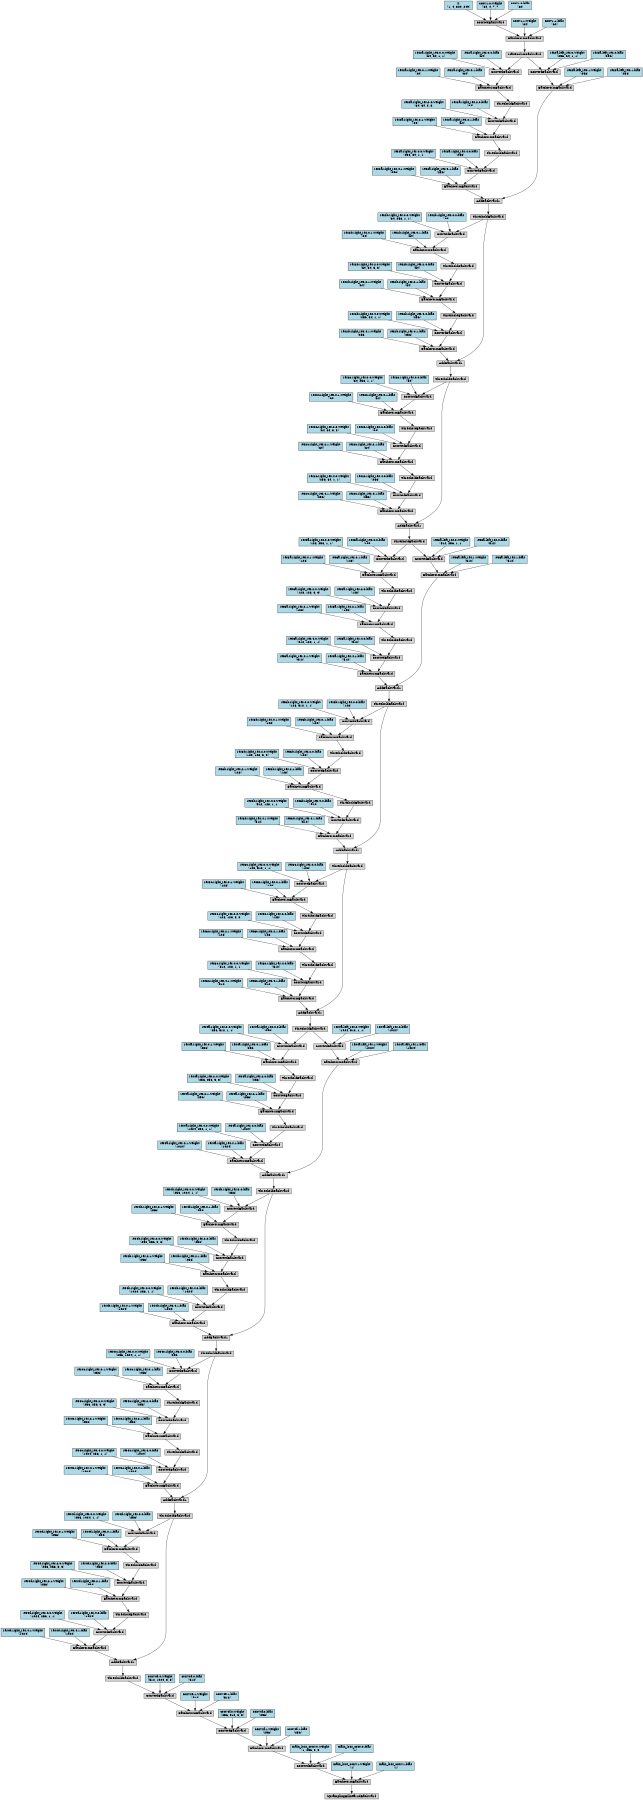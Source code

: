 digraph {
	graph [size="12,12"]
	node [align=left fontsize=12 height=0.2 ranksep=0.1 shape=box style=filled]
	140677910845576 [label=UpsamplingBilinear2dBackward]
	140677790876672 -> 140677910845576
	140677790876672 [label=BatchNormBackward]
	140677790876840 -> 140677790876672
	140677790876840 [label=ConvNdBackward]
	140677790877176 -> 140677790876840
	140677790877176 [label=BatchNormBackward]
	140677790877400 -> 140677790877176
	140677790877400 [label=ConvNdBackward]
	140677790877624 -> 140677790877400
	140677790877624 [label=BatchNormBackward]
	140677790877848 -> 140677790877624
	140677790877848 [label=ConvNdBackward]
	140677790878072 -> 140677790877848
	140677790878072 [label=ThresholdBackward]
	140677790878296 -> 140677790878072
	140677790878296 [label=AddBackward1]
	140677790878408 -> 140677790878296
	140677790878408 [label=ThresholdBackward]
	140677790878576 -> 140677790878408
	140677790878576 [label=AddBackward1]
	140677790878688 -> 140677790878576
	140677790878688 [label=ThresholdBackward]
	140677790878856 -> 140677790878688
	140677790878856 [label=AddBackward1]
	140677790878968 -> 140677790878856
	140677790878968 [label=ThresholdBackward]
	140677790879136 -> 140677790878968
	140677790879136 [label=AddBackward1]
	140677790879248 -> 140677790879136
	140677790879248 [label=BatchNormBackward]
	140677790879416 -> 140677790879248
	140677790879416 [label=ConvNdBackward]
	140677790879640 -> 140677790879416
	140677790879640 [label=ThresholdBackward]
	140677695738040 -> 140677790879640
	140677695738040 [label=AddBackward1]
	140677695738152 -> 140677695738040
	140677695738152 [label=ThresholdBackward]
	140677695738320 -> 140677695738152
	140677695738320 [label=AddBackward1]
	140677695738432 -> 140677695738320
	140677695738432 [label=ThresholdBackward]
	140677695738600 -> 140677695738432
	140677695738600 [label=AddBackward1]
	140677695738712 -> 140677695738600
	140677695738712 [label=BatchNormBackward]
	140677695738880 -> 140677695738712
	140677695738880 [label=ConvNdBackward]
	140677695739104 -> 140677695738880
	140677695739104 [label=ThresholdBackward]
	140677695739328 -> 140677695739104
	140677695739328 [label=AddBackward1]
	140677695739440 -> 140677695739328
	140677695739440 [label=ThresholdBackward]
	140677695739608 -> 140677695739440
	140677695739608 [label=AddBackward1]
	140677695739720 -> 140677695739608
	140677695739720 [label=ThresholdBackward]
	140677695739888 -> 140677695739720
	140677695739888 [label=AddBackward1]
	140677695740000 -> 140677695739888
	140677695740000 [label=BatchNormBackward]
	140677695740168 -> 140677695740000
	140677695740168 [label=ConvNdBackward]
	140677695740392 -> 140677695740168
	140677695740392 [label=MaxPool2DBackward]
	140677695740616 -> 140677695740392
	140677695740616 [label=BatchNormBackward]
	140677695740728 -> 140677695740616
	140677695740728 [label=ConvNdBackward]
	140677695740952 -> 140677695740728
	140677695740952 [label="x
 (1, 4, 320, 240)" fillcolor=lightblue]
	140677695741008 -> 140677695740728
	140677695741008 [label="conv1.0.weight
 (64, 4, 7, 7)" fillcolor=lightblue]
	140677695741064 -> 140677695740728
	140677695741064 [label="conv1.0.bias
 (64)" fillcolor=lightblue]
	140677695740784 -> 140677695740616
	140677695740784 [label="conv1.1.weight
 (64)" fillcolor=lightblue]
	140677695740840 -> 140677695740616
	140677695740840 [label="conv1.1.bias
 (64)" fillcolor=lightblue]
	140677695740448 -> 140677695740168
	140677695740448 [label="res2a.left_res.0.weight
 (256, 64, 1, 1)" fillcolor=lightblue]
	140677695740504 -> 140677695740168
	140677695740504 [label="res2a.left_res.0.bias
 (256)" fillcolor=lightblue]
	140677695740224 -> 140677695740000
	140677695740224 [label="res2a.left_res.1.weight
 (256)" fillcolor=lightblue]
	140677695740280 -> 140677695740000
	140677695740280 [label="res2a.left_res.1.bias
 (256)" fillcolor=lightblue]
	140677695740056 -> 140677695739888
	140677695740056 [label=BatchNormBackward]
	140677695740336 -> 140677695740056
	140677695740336 [label=ConvNdBackward]
	140677695740672 -> 140677695740336
	140677695740672 [label=ThresholdBackward]
	140677695741344 -> 140677695740672
	140677695741344 [label=BatchNormBackward]
	140677695741456 -> 140677695741344
	140677695741456 [label=ConvNdBackward]
	140677695741680 -> 140677695741456
	140677695741680 [label=ThresholdBackward]
	140677695741904 -> 140677695741680
	140677695741904 [label=BatchNormBackward]
	140677695766712 -> 140677695741904
	140677695766712 [label=ConvNdBackward]
	140677695740392 -> 140677695766712
	140677695766936 -> 140677695766712
	140677695766936 [label="res2a.right_res.0.0.weight
 (64, 64, 1, 1)" fillcolor=lightblue]
	140677695766992 -> 140677695766712
	140677695766992 [label="res2a.right_res.0.0.bias
 (64)" fillcolor=lightblue]
	140677695766768 -> 140677695741904
	140677695766768 [label="res2a.right_res.0.1.weight
 (64)" fillcolor=lightblue]
	140677695766824 -> 140677695741904
	140677695766824 [label="res2a.right_res.0.1.bias
 (64)" fillcolor=lightblue]
	140677695741736 -> 140677695741456
	140677695741736 [label="res2a.right_res.2.0.weight
 (64, 64, 3, 3)" fillcolor=lightblue]
	140677695741792 -> 140677695741456
	140677695741792 [label="res2a.right_res.2.0.bias
 (64)" fillcolor=lightblue]
	140677695741512 -> 140677695741344
	140677695741512 [label="res2a.right_res.2.1.weight
 (64)" fillcolor=lightblue]
	140677695741568 -> 140677695741344
	140677695741568 [label="res2a.right_res.2.1.bias
 (64)" fillcolor=lightblue]
	140677695741288 -> 140677695740336
	140677695741288 [label="res2a.right_res.4.0.weight
 (256, 64, 1, 1)" fillcolor=lightblue]
	140677695741232 -> 140677695740336
	140677695741232 [label="res2a.right_res.4.0.bias
 (256)" fillcolor=lightblue]
	140677695740560 -> 140677695740056
	140677695740560 [label="res2a.right_res.4.1.weight
 (256)" fillcolor=lightblue]
	140677695740896 -> 140677695740056
	140677695740896 [label="res2a.right_res.4.1.bias
 (256)" fillcolor=lightblue]
	140677695739776 -> 140677695739608
	140677695739776 [label=BatchNormBackward]
	140677695739944 -> 140677695739776
	140677695739944 [label=ConvNdBackward]
	140677695741624 -> 140677695739944
	140677695741624 [label=ThresholdBackward]
	140677695767048 -> 140677695741624
	140677695767048 [label=BatchNormBackward]
	140677695767160 -> 140677695767048
	140677695767160 [label=ConvNdBackward]
	140677695767328 -> 140677695767160
	140677695767328 [label=ThresholdBackward]
	140677695767552 -> 140677695767328
	140677695767552 [label=BatchNormBackward]
	140677695767664 -> 140677695767552
	140677695767664 [label=ConvNdBackward]
	140677695739720 -> 140677695767664
	140677695767888 -> 140677695767664
	140677695767888 [label="res2b.right_res.0.0.weight
 (64, 256, 1, 1)" fillcolor=lightblue]
	140677695767944 -> 140677695767664
	140677695767944 [label="res2b.right_res.0.0.bias
 (64)" fillcolor=lightblue]
	140677695767720 -> 140677695767552
	140677695767720 [label="res2b.right_res.0.1.weight
 (64)" fillcolor=lightblue]
	140677695767776 -> 140677695767552
	140677695767776 [label="res2b.right_res.0.1.bias
 (64)" fillcolor=lightblue]
	140677695767384 -> 140677695767160
	140677695767384 [label="res2b.right_res.2.0.weight
 (64, 64, 3, 3)" fillcolor=lightblue]
	140677695767440 -> 140677695767160
	140677695767440 [label="res2b.right_res.2.0.bias
 (64)" fillcolor=lightblue]
	140677695767216 -> 140677695767048
	140677695767216 [label="res2b.right_res.2.1.weight
 (64)" fillcolor=lightblue]
	140677695767104 -> 140677695767048
	140677695767104 [label="res2b.right_res.2.1.bias
 (64)" fillcolor=lightblue]
	140677695741848 -> 140677695739944
	140677695741848 [label="res2b.right_res.4.0.weight
 (256, 64, 1, 1)" fillcolor=lightblue]
	140677695741400 -> 140677695739944
	140677695741400 [label="res2b.right_res.4.0.bias
 (256)" fillcolor=lightblue]
	140677695740112 -> 140677695739776
	140677695740112 [label="res2b.right_res.4.1.weight
 (256)" fillcolor=lightblue]
	140677695741120 -> 140677695739776
	140677695741120 [label="res2b.right_res.4.1.bias
 (256)" fillcolor=lightblue]
	140677695739496 -> 140677695739328
	140677695739496 [label=BatchNormBackward]
	140677695739664 -> 140677695739496
	140677695739664 [label=ConvNdBackward]
	140677695767272 -> 140677695739664
	140677695767272 [label=ThresholdBackward]
	140677695768000 -> 140677695767272
	140677695768000 [label=BatchNormBackward]
	140677695768112 -> 140677695768000
	140677695768112 [label=ConvNdBackward]
	140677695768280 -> 140677695768112
	140677695768280 [label=ThresholdBackward]
	140677695768504 -> 140677695768280
	140677695768504 [label=BatchNormBackward]
	140677695768616 -> 140677695768504
	140677695768616 [label=ConvNdBackward]
	140677695739440 -> 140677695768616
	140677695768840 -> 140677695768616
	140677695768840 [label="res2c.right_res.0.0.weight
 (64, 256, 1, 1)" fillcolor=lightblue]
	140677695768896 -> 140677695768616
	140677695768896 [label="res2c.right_res.0.0.bias
 (64)" fillcolor=lightblue]
	140677695768672 -> 140677695768504
	140677695768672 [label="res2c.right_res.0.1.weight
 (64)" fillcolor=lightblue]
	140677695768728 -> 140677695768504
	140677695768728 [label="res2c.right_res.0.1.bias
 (64)" fillcolor=lightblue]
	140677695768336 -> 140677695768112
	140677695768336 [label="res2c.right_res.2.0.weight
 (64, 64, 3, 3)" fillcolor=lightblue]
	140677695768392 -> 140677695768112
	140677695768392 [label="res2c.right_res.2.0.bias
 (64)" fillcolor=lightblue]
	140677695768168 -> 140677695768000
	140677695768168 [label="res2c.right_res.2.1.weight
 (64)" fillcolor=lightblue]
	140677695768056 -> 140677695768000
	140677695768056 [label="res2c.right_res.2.1.bias
 (64)" fillcolor=lightblue]
	140677695767496 -> 140677695739664
	140677695767496 [label="res2c.right_res.4.0.weight
 (256, 64, 1, 1)" fillcolor=lightblue]
	140677695766600 -> 140677695739664
	140677695766600 [label="res2c.right_res.4.0.bias
 (256)" fillcolor=lightblue]
	140677695739832 -> 140677695739496
	140677695739832 [label="res2c.right_res.4.1.weight
 (256)" fillcolor=lightblue]
	140677695741176 -> 140677695739496
	140677695741176 [label="res2c.right_res.4.1.bias
 (256)" fillcolor=lightblue]
	140677695739160 -> 140677695738880
	140677695739160 [label="res3a.left_res.0.weight
 (512, 256, 1, 1)" fillcolor=lightblue]
	140677695739216 -> 140677695738880
	140677695739216 [label="res3a.left_res.0.bias
 (512)" fillcolor=lightblue]
	140677695738936 -> 140677695738712
	140677695738936 [label="res3a.left_res.1.weight
 (512)" fillcolor=lightblue]
	140677695738992 -> 140677695738712
	140677695738992 [label="res3a.left_res.1.bias
 (512)" fillcolor=lightblue]
	140677695738768 -> 140677695738600
	140677695738768 [label=BatchNormBackward]
	140677695739048 -> 140677695738768
	140677695739048 [label=ConvNdBackward]
	140677695766880 -> 140677695739048
	140677695766880 [label=ThresholdBackward]
	140677695767608 -> 140677695766880
	140677695767608 [label=BatchNormBackward]
	140677695768952 -> 140677695767608
	140677695768952 [label=ConvNdBackward]
	140677695769008 -> 140677695768952
	140677695769008 [label=ThresholdBackward]
	140677695769344 -> 140677695769008
	140677695769344 [label=BatchNormBackward]
	140677695769456 -> 140677695769344
	140677695769456 [label=ConvNdBackward]
	140677695739104 -> 140677695769456
	140677695769680 -> 140677695769456
	140677695769680 [label="res3a.right_res.0.0.weight
 (128, 256, 1, 1)" fillcolor=lightblue]
	140677695769736 -> 140677695769456
	140677695769736 [label="res3a.right_res.0.0.bias
 (128)" fillcolor=lightblue]
	140677695769512 -> 140677695769344
	140677695769512 [label="res3a.right_res.0.1.weight
 (128)" fillcolor=lightblue]
	140677695769568 -> 140677695769344
	140677695769568 [label="res3a.right_res.0.1.bias
 (128)" fillcolor=lightblue]
	140677695769176 -> 140677695768952
	140677695769176 [label="res3a.right_res.2.0.weight
 (128, 128, 3, 3)" fillcolor=lightblue]
	140677695769232 -> 140677695768952
	140677695769232 [label="res3a.right_res.2.0.bias
 (128)" fillcolor=lightblue]
	140677695768560 -> 140677695767608
	140677695768560 [label="res3a.right_res.2.1.weight
 (128)" fillcolor=lightblue]
	140677695769064 -> 140677695767608
	140677695769064 [label="res3a.right_res.2.1.bias
 (128)" fillcolor=lightblue]
	140677695767832 -> 140677695739048
	140677695767832 [label="res3a.right_res.4.0.weight
 (512, 128, 1, 1)" fillcolor=lightblue]
	140677695768224 -> 140677695739048
	140677695768224 [label="res3a.right_res.4.0.bias
 (512)" fillcolor=lightblue]
	140677695739272 -> 140677695738768
	140677695739272 [label="res3a.right_res.4.1.weight
 (512)" fillcolor=lightblue]
	140677695739552 -> 140677695738768
	140677695739552 [label="res3a.right_res.4.1.bias
 (512)" fillcolor=lightblue]
	140677695738488 -> 140677695738320
	140677695738488 [label=BatchNormBackward]
	140677695738656 -> 140677695738488
	140677695738656 [label=ConvNdBackward]
	140677695769120 -> 140677695738656
	140677695769120 [label=ThresholdBackward]
	140677695769792 -> 140677695769120
	140677695769792 [label=BatchNormBackward]
	140677695769904 -> 140677695769792
	140677695769904 [label=ConvNdBackward]
	140677695770072 -> 140677695769904
	140677695770072 [label=ThresholdBackward]
	140677695770296 -> 140677695770072
	140677695770296 [label=BatchNormBackward]
	140677695770408 -> 140677695770296
	140677695770408 [label=ConvNdBackward]
	140677695738432 -> 140677695770408
	140677695803464 -> 140677695770408
	140677695803464 [label="res3b.right_res.0.0.weight
 (128, 512, 1, 1)" fillcolor=lightblue]
	140677695803520 -> 140677695770408
	140677695803520 [label="res3b.right_res.0.0.bias
 (128)" fillcolor=lightblue]
	140677695770464 -> 140677695770296
	140677695770464 [label="res3b.right_res.0.1.weight
 (128)" fillcolor=lightblue]
	140677695770520 -> 140677695770296
	140677695770520 [label="res3b.right_res.0.1.bias
 (128)" fillcolor=lightblue]
	140677695770128 -> 140677695769904
	140677695770128 [label="res3b.right_res.2.0.weight
 (128, 128, 3, 3)" fillcolor=lightblue]
	140677695770184 -> 140677695769904
	140677695770184 [label="res3b.right_res.2.0.bias
 (128)" fillcolor=lightblue]
	140677695769960 -> 140677695769792
	140677695769960 [label="res3b.right_res.2.1.weight
 (128)" fillcolor=lightblue]
	140677695769848 -> 140677695769792
	140677695769848 [label="res3b.right_res.2.1.bias
 (128)" fillcolor=lightblue]
	140677695769288 -> 140677695738656
	140677695769288 [label="res3b.right_res.4.0.weight
 (512, 128, 1, 1)" fillcolor=lightblue]
	140677695768784 -> 140677695738656
	140677695768784 [label="res3b.right_res.4.0.bias
 (512)" fillcolor=lightblue]
	140677695738824 -> 140677695738488
	140677695738824 [label="res3b.right_res.4.1.weight
 (512)" fillcolor=lightblue]
	140677695739384 -> 140677695738488
	140677695739384 [label="res3b.right_res.4.1.bias
 (512)" fillcolor=lightblue]
	140677695738208 -> 140677695738040
	140677695738208 [label=BatchNormBackward]
	140677695738376 -> 140677695738208
	140677695738376 [label=ConvNdBackward]
	140677695770016 -> 140677695738376
	140677695770016 [label=ThresholdBackward]
	140677695770352 -> 140677695770016
	140677695770352 [label=BatchNormBackward]
	140677695803688 -> 140677695770352
	140677695803688 [label=ConvNdBackward]
	140677695803856 -> 140677695803688
	140677695803856 [label=ThresholdBackward]
	140677695804080 -> 140677695803856
	140677695804080 [label=BatchNormBackward]
	140677695804192 -> 140677695804080
	140677695804192 [label=ConvNdBackward]
	140677695738152 -> 140677695804192
	140677695804416 -> 140677695804192
	140677695804416 [label="res3c.right_res.0.0.weight
 (128, 512, 1, 1)" fillcolor=lightblue]
	140677695804472 -> 140677695804192
	140677695804472 [label="res3c.right_res.0.0.bias
 (128)" fillcolor=lightblue]
	140677695804248 -> 140677695804080
	140677695804248 [label="res3c.right_res.0.1.weight
 (128)" fillcolor=lightblue]
	140677695804304 -> 140677695804080
	140677695804304 [label="res3c.right_res.0.1.bias
 (128)" fillcolor=lightblue]
	140677695803912 -> 140677695803688
	140677695803912 [label="res3c.right_res.2.0.weight
 (128, 128, 3, 3)" fillcolor=lightblue]
	140677695803968 -> 140677695803688
	140677695803968 [label="res3c.right_res.2.0.bias
 (128)" fillcolor=lightblue]
	140677695803744 -> 140677695770352
	140677695803744 [label="res3c.right_res.2.1.weight
 (128)" fillcolor=lightblue]
	140677695803632 -> 140677695770352
	140677695803632 [label="res3c.right_res.2.1.bias
 (128)" fillcolor=lightblue]
	140677695770240 -> 140677695738376
	140677695770240 [label="res3c.right_res.4.0.weight
 (512, 128, 1, 1)" fillcolor=lightblue]
	140677695769400 -> 140677695738376
	140677695769400 [label="res3c.right_res.4.0.bias
 (512)" fillcolor=lightblue]
	140677695738544 -> 140677695738208
	140677695738544 [label="res3c.right_res.4.1.weight
 (512)" fillcolor=lightblue]
	140677695768448 -> 140677695738208
	140677695768448 [label="res3c.right_res.4.1.bias
 (512)" fillcolor=lightblue]
	140677790879696 -> 140677790879416
	140677790879696 [label="res4a.left_res.0.weight
 (1024, 512, 1, 1)" fillcolor=lightblue]
	140677695737928 -> 140677790879416
	140677695737928 [label="res4a.left_res.0.bias
 (1024)" fillcolor=lightblue]
	140677790879472 -> 140677790879248
	140677790879472 [label="res4a.left_res.1.weight
 (1024)" fillcolor=lightblue]
	140677790879528 -> 140677790879248
	140677790879528 [label="res4a.left_res.1.bias
 (1024)" fillcolor=lightblue]
	140677790879304 -> 140677790879136
	140677790879304 [label=BatchNormBackward]
	140677790879584 -> 140677790879304
	140677790879584 [label=ConvNdBackward]
	140677695769624 -> 140677790879584
	140677695769624 [label=ThresholdBackward]
	140677695803576 -> 140677695769624
	140677695803576 [label=BatchNormBackward]
	140677695804528 -> 140677695803576
	140677695804528 [label=ConvNdBackward]
	140677695804584 -> 140677695804528
	140677695804584 [label=ThresholdBackward]
	140677695804920 -> 140677695804584
	140677695804920 [label=BatchNormBackward]
	140677695805032 -> 140677695804920
	140677695805032 [label=ConvNdBackward]
	140677790879640 -> 140677695805032
	140677695805256 -> 140677695805032
	140677695805256 [label="res4a.right_res.0.0.weight
 (256, 512, 1, 1)" fillcolor=lightblue]
	140677695805312 -> 140677695805032
	140677695805312 [label="res4a.right_res.0.0.bias
 (256)" fillcolor=lightblue]
	140677695805088 -> 140677695804920
	140677695805088 [label="res4a.right_res.0.1.weight
 (256)" fillcolor=lightblue]
	140677695805144 -> 140677695804920
	140677695805144 [label="res4a.right_res.0.1.bias
 (256)" fillcolor=lightblue]
	140677695804752 -> 140677695804528
	140677695804752 [label="res4a.right_res.2.0.weight
 (256, 256, 3, 3)" fillcolor=lightblue]
	140677695804808 -> 140677695804528
	140677695804808 [label="res4a.right_res.2.0.bias
 (256)" fillcolor=lightblue]
	140677695804136 -> 140677695803576
	140677695804136 [label="res4a.right_res.2.1.weight
 (256)" fillcolor=lightblue]
	140677695804640 -> 140677695803576
	140677695804640 [label="res4a.right_res.2.1.bias
 (256)" fillcolor=lightblue]
	140677695770576 -> 140677790879584
	140677695770576 [label="res4a.right_res.4.0.weight
 (1024, 256, 1, 1)" fillcolor=lightblue]
	140677695803800 -> 140677790879584
	140677695803800 [label="res4a.right_res.4.0.bias
 (1024)" fillcolor=lightblue]
	140677695737984 -> 140677790879304
	140677695737984 [label="res4a.right_res.4.1.weight
 (1024)" fillcolor=lightblue]
	140677695738264 -> 140677790879304
	140677695738264 [label="res4a.right_res.4.1.bias
 (1024)" fillcolor=lightblue]
	140677790879024 -> 140677790878856
	140677790879024 [label=BatchNormBackward]
	140677790879192 -> 140677790879024
	140677790879192 [label=ConvNdBackward]
	140677695804696 -> 140677790879192
	140677695804696 [label=ThresholdBackward]
	140677695805368 -> 140677695804696
	140677695805368 [label=BatchNormBackward]
	140677695805480 -> 140677695805368
	140677695805480 [label=ConvNdBackward]
	140677695805648 -> 140677695805480
	140677695805648 [label=ThresholdBackward]
	140677695805872 -> 140677695805648
	140677695805872 [label=BatchNormBackward]
	140677695805984 -> 140677695805872
	140677695805984 [label=ConvNdBackward]
	140677790878968 -> 140677695805984
	140677695806208 -> 140677695805984
	140677695806208 [label="res4b.right_res.0.0.weight
 (256, 1024, 1, 1)" fillcolor=lightblue]
	140677695806264 -> 140677695805984
	140677695806264 [label="res4b.right_res.0.0.bias
 (256)" fillcolor=lightblue]
	140677695806040 -> 140677695805872
	140677695806040 [label="res4b.right_res.0.1.weight
 (256)" fillcolor=lightblue]
	140677695806096 -> 140677695805872
	140677695806096 [label="res4b.right_res.0.1.bias
 (256)" fillcolor=lightblue]
	140677695805704 -> 140677695805480
	140677695805704 [label="res4b.right_res.2.0.weight
 (256, 256, 3, 3)" fillcolor=lightblue]
	140677695805760 -> 140677695805480
	140677695805760 [label="res4b.right_res.2.0.bias
 (256)" fillcolor=lightblue]
	140677695805536 -> 140677695805368
	140677695805536 [label="res4b.right_res.2.1.weight
 (256)" fillcolor=lightblue]
	140677695805424 -> 140677695805368
	140677695805424 [label="res4b.right_res.2.1.bias
 (256)" fillcolor=lightblue]
	140677695804864 -> 140677790879192
	140677695804864 [label="res4b.right_res.4.0.weight
 (1024, 256, 1, 1)" fillcolor=lightblue]
	140677695804360 -> 140677790879192
	140677695804360 [label="res4b.right_res.4.0.bias
 (1024)" fillcolor=lightblue]
	140677790879360 -> 140677790879024
	140677790879360 [label="res4b.right_res.4.1.weight
 (1024)" fillcolor=lightblue]
	140677695738096 -> 140677790879024
	140677695738096 [label="res4b.right_res.4.1.bias
 (1024)" fillcolor=lightblue]
	140677790878744 -> 140677790878576
	140677790878744 [label=BatchNormBackward]
	140677790878912 -> 140677790878744
	140677790878912 [label=ConvNdBackward]
	140677695805592 -> 140677790878912
	140677695805592 [label=ThresholdBackward]
	140677695806320 -> 140677695805592
	140677695806320 [label=BatchNormBackward]
	140677695806432 -> 140677695806320
	140677695806432 [label=ConvNdBackward]
	140677695806600 -> 140677695806432
	140677695806600 [label=ThresholdBackward]
	140677695806824 -> 140677695806600
	140677695806824 [label=BatchNormBackward]
	140677695806936 -> 140677695806824
	140677695806936 [label=ConvNdBackward]
	140677790878688 -> 140677695806936
	140677695807160 -> 140677695806936
	140677695807160 [label="res4c.right_res.0.0.weight
 (256, 1024, 1, 1)" fillcolor=lightblue]
	140677695807216 -> 140677695806936
	140677695807216 [label="res4c.right_res.0.0.bias
 (256)" fillcolor=lightblue]
	140677695806992 -> 140677695806824
	140677695806992 [label="res4c.right_res.0.1.weight
 (256)" fillcolor=lightblue]
	140677695807048 -> 140677695806824
	140677695807048 [label="res4c.right_res.0.1.bias
 (256)" fillcolor=lightblue]
	140677695806656 -> 140677695806432
	140677695806656 [label="res4c.right_res.2.0.weight
 (256, 256, 3, 3)" fillcolor=lightblue]
	140677695806712 -> 140677695806432
	140677695806712 [label="res4c.right_res.2.0.bias
 (256)" fillcolor=lightblue]
	140677695806488 -> 140677695806320
	140677695806488 [label="res4c.right_res.2.1.weight
 (256)" fillcolor=lightblue]
	140677695806376 -> 140677695806320
	140677695806376 [label="res4c.right_res.2.1.bias
 (256)" fillcolor=lightblue]
	140677695805816 -> 140677790878912
	140677695805816 [label="res4c.right_res.4.0.weight
 (1024, 256, 1, 1)" fillcolor=lightblue]
	140677695804976 -> 140677790878912
	140677695804976 [label="res4c.right_res.4.0.bias
 (1024)" fillcolor=lightblue]
	140677790879080 -> 140677790878744
	140677790879080 [label="res4c.right_res.4.1.weight
 (1024)" fillcolor=lightblue]
	140677695804024 -> 140677790878744
	140677695804024 [label="res4c.right_res.4.1.bias
 (1024)" fillcolor=lightblue]
	140677790878464 -> 140677790878296
	140677790878464 [label=BatchNormBackward]
	140677790878632 -> 140677790878464
	140677790878632 [label=ConvNdBackward]
	140677695806544 -> 140677790878632
	140677695806544 [label=ThresholdBackward]
	140677695807272 -> 140677695806544
	140677695807272 [label=BatchNormBackward]
	140677695807384 -> 140677695807272
	140677695807384 [label=ConvNdBackward]
	140677695840384 -> 140677695807384
	140677695840384 [label=ThresholdBackward]
	140677695840608 -> 140677695840384
	140677695840608 [label=BatchNormBackward]
	140677695840720 -> 140677695840608
	140677695840720 [label=ConvNdBackward]
	140677790878408 -> 140677695840720
	140677695840944 -> 140677695840720
	140677695840944 [label="res4d.right_res.0.0.weight
 (256, 1024, 1, 1)" fillcolor=lightblue]
	140677695841000 -> 140677695840720
	140677695841000 [label="res4d.right_res.0.0.bias
 (256)" fillcolor=lightblue]
	140677695840776 -> 140677695840608
	140677695840776 [label="res4d.right_res.0.1.weight
 (256)" fillcolor=lightblue]
	140677695840832 -> 140677695840608
	140677695840832 [label="res4d.right_res.0.1.bias
 (256)" fillcolor=lightblue]
	140677695840440 -> 140677695807384
	140677695840440 [label="res4d.right_res.2.0.weight
 (256, 256, 3, 3)" fillcolor=lightblue]
	140677695840496 -> 140677695807384
	140677695840496 [label="res4d.right_res.2.0.bias
 (256)" fillcolor=lightblue]
	140677695807440 -> 140677695807272
	140677695807440 [label="res4d.right_res.2.1.weight
 (256)" fillcolor=lightblue]
	140677695807328 -> 140677695807272
	140677695807328 [label="res4d.right_res.2.1.bias
 (256)" fillcolor=lightblue]
	140677695806768 -> 140677790878632
	140677695806768 [label="res4d.right_res.4.0.weight
 (1024, 256, 1, 1)" fillcolor=lightblue]
	140677695805928 -> 140677790878632
	140677695805928 [label="res4d.right_res.4.0.bias
 (1024)" fillcolor=lightblue]
	140677790878800 -> 140677790878464
	140677790878800 [label="res4d.right_res.4.1.weight
 (1024)" fillcolor=lightblue]
	140677695805200 -> 140677790878464
	140677695805200 [label="res4d.right_res.4.1.bias
 (1024)" fillcolor=lightblue]
	140677790878128 -> 140677790877848
	140677790878128 [label="conv4e.0.weight
 (512, 1024, 3, 3)" fillcolor=lightblue]
	140677790878184 -> 140677790877848
	140677790878184 [label="conv4e.0.bias
 (512)" fillcolor=lightblue]
	140677790877904 -> 140677790877624
	140677790877904 [label="conv4e.1.weight
 (512)" fillcolor=lightblue]
	140677790877960 -> 140677790877624
	140677790877960 [label="conv4e.1.bias
 (512)" fillcolor=lightblue]
	140677790877680 -> 140677790877400
	140677790877680 [label="conv4f.0.weight
 (256, 512, 3, 3)" fillcolor=lightblue]
	140677790877736 -> 140677790877400
	140677790877736 [label="conv4f.0.bias
 (256)" fillcolor=lightblue]
	140677790877456 -> 140677790877176
	140677790877456 [label="conv4f.1.weight
 (256)" fillcolor=lightblue]
	140677790877512 -> 140677790877176
	140677790877512 [label="conv4f.1.bias
 (256)" fillcolor=lightblue]
	140677790877232 -> 140677790876840
	140677790877232 [label="main_loss_conv.0.weight
 (1, 256, 3, 3)" fillcolor=lightblue]
	140677790877288 -> 140677790876840
	140677790877288 [label="main_loss_conv.0.bias
 (1)" fillcolor=lightblue]
	140677790876896 -> 140677790876672
	140677790876896 [label="main_loss_conv.1.weight
 (1)" fillcolor=lightblue]
	140677790877064 -> 140677790876672
	140677790877064 [label="main_loss_conv.1.bias
 (1)" fillcolor=lightblue]
}
